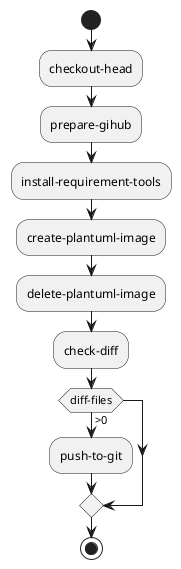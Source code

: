@startuml
skinparam dpi 96

start
:checkout-head;
:prepare-gihub;
:install-requirement-tools;
:create-plantuml-image;
:delete-plantuml-image;
:check-diff;
if (diff-files) then (>0)
  :push-to-git;
endif
stop

@enduml
